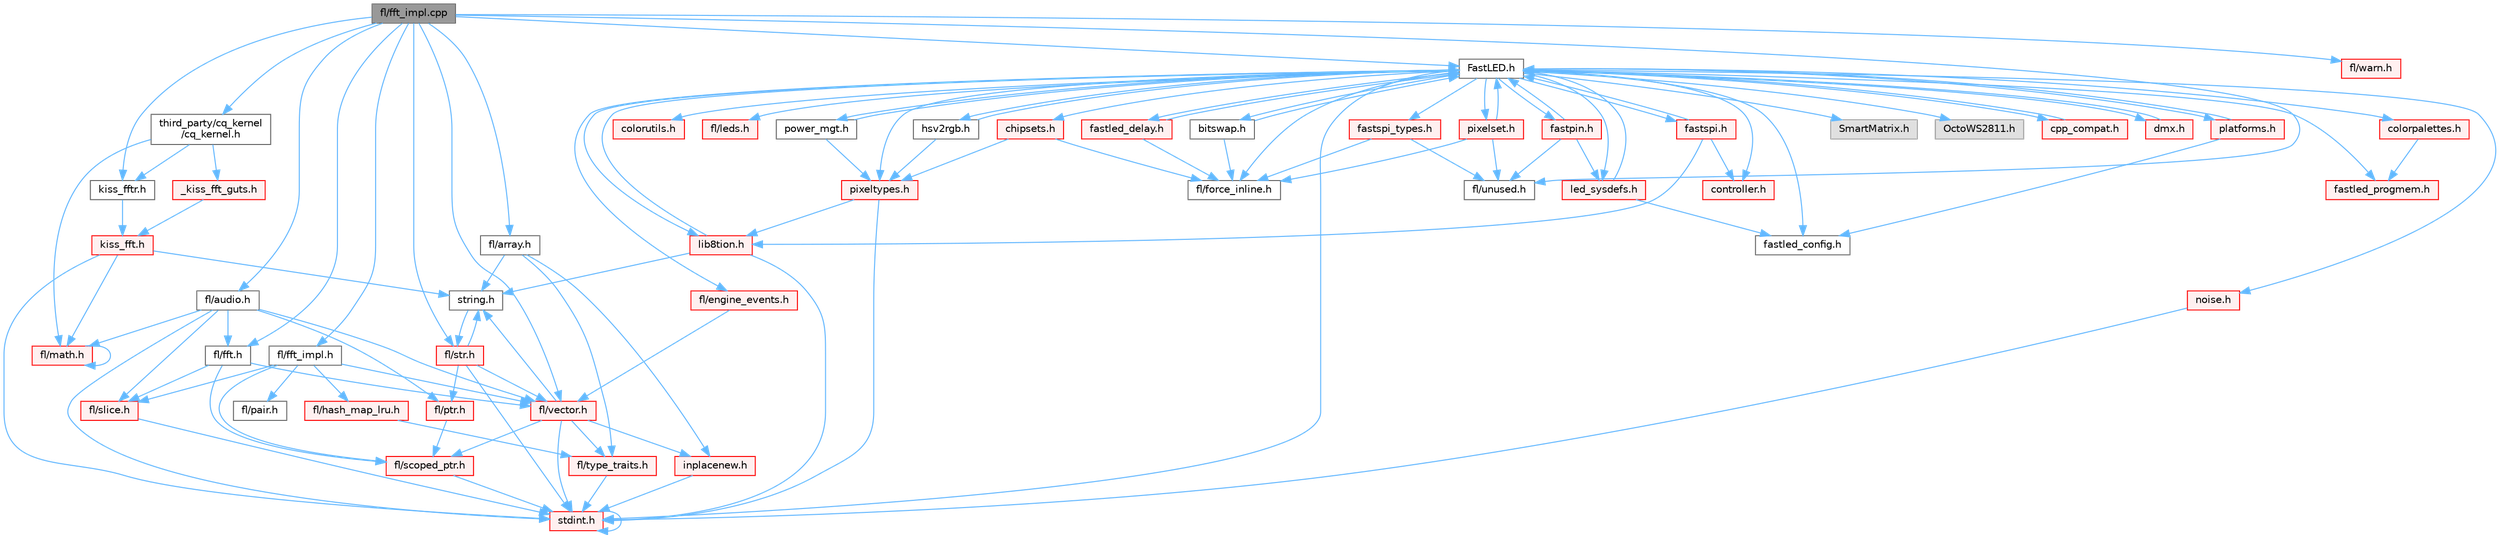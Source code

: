 digraph "fl/fft_impl.cpp"
{
 // INTERACTIVE_SVG=YES
 // LATEX_PDF_SIZE
  bgcolor="transparent";
  edge [fontname=Helvetica,fontsize=10,labelfontname=Helvetica,labelfontsize=10];
  node [fontname=Helvetica,fontsize=10,shape=box,height=0.2,width=0.4];
  Node1 [id="Node000001",label="fl/fft_impl.cpp",height=0.2,width=0.4,color="gray40", fillcolor="grey60", style="filled", fontcolor="black",tooltip=" "];
  Node1 -> Node2 [id="edge1_Node000001_Node000002",color="steelblue1",style="solid",tooltip=" "];
  Node2 [id="Node000002",label="FastLED.h",height=0.2,width=0.4,color="grey40", fillcolor="white", style="filled",URL="$db/d97/_fast_l_e_d_8h.html",tooltip="central include file for FastLED, defines the CFastLED class/object"];
  Node2 -> Node3 [id="edge2_Node000002_Node000003",color="steelblue1",style="solid",tooltip=" "];
  Node3 [id="Node000003",label="stdint.h",height=0.2,width=0.4,color="red", fillcolor="#FFF0F0", style="filled",URL="$df/dd8/stdint_8h.html",tooltip=" "];
  Node3 -> Node3 [id="edge3_Node000003_Node000003",color="steelblue1",style="solid",tooltip=" "];
  Node2 -> Node5 [id="edge4_Node000002_Node000005",color="steelblue1",style="solid",tooltip=" "];
  Node5 [id="Node000005",label="SmartMatrix.h",height=0.2,width=0.4,color="grey60", fillcolor="#E0E0E0", style="filled",tooltip=" "];
  Node2 -> Node6 [id="edge5_Node000002_Node000006",color="steelblue1",style="solid",tooltip=" "];
  Node6 [id="Node000006",label="OctoWS2811.h",height=0.2,width=0.4,color="grey60", fillcolor="#E0E0E0", style="filled",tooltip=" "];
  Node2 -> Node7 [id="edge6_Node000002_Node000007",color="steelblue1",style="solid",tooltip=" "];
  Node7 [id="Node000007",label="fl/force_inline.h",height=0.2,width=0.4,color="grey40", fillcolor="white", style="filled",URL="$d4/d64/force__inline_8h.html",tooltip=" "];
  Node2 -> Node8 [id="edge7_Node000002_Node000008",color="steelblue1",style="solid",tooltip=" "];
  Node8 [id="Node000008",label="cpp_compat.h",height=0.2,width=0.4,color="red", fillcolor="#FFF0F0", style="filled",URL="$d9/d13/cpp__compat_8h.html",tooltip="Compatibility functions based on C++ version."];
  Node8 -> Node2 [id="edge8_Node000008_Node000002",color="steelblue1",style="solid",tooltip=" "];
  Node2 -> Node10 [id="edge9_Node000002_Node000010",color="steelblue1",style="solid",tooltip=" "];
  Node10 [id="Node000010",label="fastled_config.h",height=0.2,width=0.4,color="grey40", fillcolor="white", style="filled",URL="$d5/d11/fastled__config_8h.html",tooltip="Contains definitions that can be used to configure FastLED at compile time."];
  Node2 -> Node11 [id="edge10_Node000002_Node000011",color="steelblue1",style="solid",tooltip=" "];
  Node11 [id="Node000011",label="led_sysdefs.h",height=0.2,width=0.4,color="red", fillcolor="#FFF0F0", style="filled",URL="$d9/d3e/led__sysdefs_8h.html",tooltip="Determines which platform system definitions to include."];
  Node11 -> Node2 [id="edge11_Node000011_Node000002",color="steelblue1",style="solid",tooltip=" "];
  Node11 -> Node10 [id="edge12_Node000011_Node000010",color="steelblue1",style="solid",tooltip=" "];
  Node2 -> Node13 [id="edge13_Node000002_Node000013",color="steelblue1",style="solid",tooltip=" "];
  Node13 [id="Node000013",label="fastled_delay.h",height=0.2,width=0.4,color="red", fillcolor="#FFF0F0", style="filled",URL="$d0/da8/fastled__delay_8h.html",tooltip="Utility functions and classes for managing delay cycles."];
  Node13 -> Node2 [id="edge14_Node000013_Node000002",color="steelblue1",style="solid",tooltip=" "];
  Node13 -> Node7 [id="edge15_Node000013_Node000007",color="steelblue1",style="solid",tooltip=" "];
  Node2 -> Node15 [id="edge16_Node000002_Node000015",color="steelblue1",style="solid",tooltip=" "];
  Node15 [id="Node000015",label="bitswap.h",height=0.2,width=0.4,color="grey40", fillcolor="white", style="filled",URL="$de/ded/bitswap_8h.html",tooltip="Functions for doing a rotation of bits/bytes used by parallel output."];
  Node15 -> Node2 [id="edge17_Node000015_Node000002",color="steelblue1",style="solid",tooltip=" "];
  Node15 -> Node7 [id="edge18_Node000015_Node000007",color="steelblue1",style="solid",tooltip=" "];
  Node2 -> Node16 [id="edge19_Node000002_Node000016",color="steelblue1",style="solid",tooltip=" "];
  Node16 [id="Node000016",label="controller.h",height=0.2,width=0.4,color="red", fillcolor="#FFF0F0", style="filled",URL="$d2/dd9/controller_8h.html",tooltip="deprecated: base definitions used by led controllers for writing out led data"];
  Node2 -> Node68 [id="edge20_Node000002_Node000068",color="steelblue1",style="solid",tooltip=" "];
  Node68 [id="Node000068",label="fastpin.h",height=0.2,width=0.4,color="red", fillcolor="#FFF0F0", style="filled",URL="$db/d65/fastpin_8h.html",tooltip="Class base definitions for defining fast pin access."];
  Node68 -> Node2 [id="edge21_Node000068_Node000002",color="steelblue1",style="solid",tooltip=" "];
  Node68 -> Node11 [id="edge22_Node000068_Node000011",color="steelblue1",style="solid",tooltip=" "];
  Node68 -> Node55 [id="edge23_Node000068_Node000055",color="steelblue1",style="solid",tooltip=" "];
  Node55 [id="Node000055",label="fl/unused.h",height=0.2,width=0.4,color="grey40", fillcolor="white", style="filled",URL="$d8/d4b/unused_8h.html",tooltip=" "];
  Node2 -> Node69 [id="edge24_Node000002_Node000069",color="steelblue1",style="solid",tooltip=" "];
  Node69 [id="Node000069",label="fastspi_types.h",height=0.2,width=0.4,color="red", fillcolor="#FFF0F0", style="filled",URL="$d2/ddb/fastspi__types_8h.html",tooltip="Data types and constants used by SPI interfaces."];
  Node69 -> Node7 [id="edge25_Node000069_Node000007",color="steelblue1",style="solid",tooltip=" "];
  Node69 -> Node55 [id="edge26_Node000069_Node000055",color="steelblue1",style="solid",tooltip=" "];
  Node2 -> Node70 [id="edge27_Node000002_Node000070",color="steelblue1",style="solid",tooltip=" "];
  Node70 [id="Node000070",label="dmx.h",height=0.2,width=0.4,color="red", fillcolor="#FFF0F0", style="filled",URL="$d3/de1/dmx_8h.html",tooltip="Defines the DMX512-based LED controllers."];
  Node70 -> Node2 [id="edge28_Node000070_Node000002",color="steelblue1",style="solid",tooltip=" "];
  Node2 -> Node73 [id="edge29_Node000002_Node000073",color="steelblue1",style="solid",tooltip=" "];
  Node73 [id="Node000073",label="platforms.h",height=0.2,width=0.4,color="red", fillcolor="#FFF0F0", style="filled",URL="$da/dc9/platforms_8h.html",tooltip="Determines which platforms headers to include."];
  Node73 -> Node2 [id="edge30_Node000073_Node000002",color="steelblue1",style="solid",tooltip=" "];
  Node73 -> Node10 [id="edge31_Node000073_Node000010",color="steelblue1",style="solid",tooltip=" "];
  Node2 -> Node75 [id="edge32_Node000002_Node000075",color="steelblue1",style="solid",tooltip=" "];
  Node75 [id="Node000075",label="fastled_progmem.h",height=0.2,width=0.4,color="red", fillcolor="#FFF0F0", style="filled",URL="$df/dab/fastled__progmem_8h.html",tooltip="Wrapper definitions to allow seamless use of PROGMEM in environments that have it."];
  Node2 -> Node19 [id="edge33_Node000002_Node000019",color="steelblue1",style="solid",tooltip=" "];
  Node19 [id="Node000019",label="lib8tion.h",height=0.2,width=0.4,color="red", fillcolor="#FFF0F0", style="filled",URL="$df/da5/lib8tion_8h.html",tooltip="Fast, efficient 8-bit math functions specifically designed for high-performance LED programming."];
  Node19 -> Node2 [id="edge34_Node000019_Node000002",color="steelblue1",style="solid",tooltip=" "];
  Node19 -> Node3 [id="edge35_Node000019_Node000003",color="steelblue1",style="solid",tooltip=" "];
  Node19 -> Node24 [id="edge36_Node000019_Node000024",color="steelblue1",style="solid",tooltip=" "];
  Node24 [id="Node000024",label="string.h",height=0.2,width=0.4,color="grey40", fillcolor="white", style="filled",URL="$da/d66/string_8h.html",tooltip=" "];
  Node24 -> Node25 [id="edge37_Node000024_Node000025",color="steelblue1",style="solid",tooltip=" "];
  Node25 [id="Node000025",label="fl/str.h",height=0.2,width=0.4,color="red", fillcolor="#FFF0F0", style="filled",URL="$d1/d93/str_8h.html",tooltip=" "];
  Node25 -> Node3 [id="edge38_Node000025_Node000003",color="steelblue1",style="solid",tooltip=" "];
  Node25 -> Node24 [id="edge39_Node000025_Node000024",color="steelblue1",style="solid",tooltip=" "];
  Node25 -> Node31 [id="edge40_Node000025_Node000031",color="steelblue1",style="solid",tooltip=" "];
  Node31 [id="Node000031",label="fl/ptr.h",height=0.2,width=0.4,color="red", fillcolor="#FFF0F0", style="filled",URL="$dd/d98/ptr_8h.html",tooltip=" "];
  Node31 -> Node32 [id="edge41_Node000031_Node000032",color="steelblue1",style="solid",tooltip=" "];
  Node32 [id="Node000032",label="fl/scoped_ptr.h",height=0.2,width=0.4,color="red", fillcolor="#FFF0F0", style="filled",URL="$d0/d44/scoped__ptr_8h.html",tooltip=" "];
  Node32 -> Node3 [id="edge42_Node000032_Node000003",color="steelblue1",style="solid",tooltip=" "];
  Node25 -> Node35 [id="edge43_Node000025_Node000035",color="steelblue1",style="solid",tooltip=" "];
  Node35 [id="Node000035",label="fl/vector.h",height=0.2,width=0.4,color="red", fillcolor="#FFF0F0", style="filled",URL="$d6/d68/vector_8h.html",tooltip=" "];
  Node35 -> Node3 [id="edge44_Node000035_Node000003",color="steelblue1",style="solid",tooltip=" "];
  Node35 -> Node24 [id="edge45_Node000035_Node000024",color="steelblue1",style="solid",tooltip=" "];
  Node35 -> Node32 [id="edge46_Node000035_Node000032",color="steelblue1",style="solid",tooltip=" "];
  Node35 -> Node34 [id="edge47_Node000035_Node000034",color="steelblue1",style="solid",tooltip=" "];
  Node34 [id="Node000034",label="fl/type_traits.h",height=0.2,width=0.4,color="red", fillcolor="#FFF0F0", style="filled",URL="$df/d63/type__traits_8h.html",tooltip=" "];
  Node34 -> Node3 [id="edge48_Node000034_Node000003",color="steelblue1",style="solid",tooltip=" "];
  Node35 -> Node38 [id="edge49_Node000035_Node000038",color="steelblue1",style="solid",tooltip=" "];
  Node38 [id="Node000038",label="inplacenew.h",height=0.2,width=0.4,color="red", fillcolor="#FFF0F0", style="filled",URL="$db/d36/inplacenew_8h.html",tooltip=" "];
  Node38 -> Node3 [id="edge50_Node000038_Node000003",color="steelblue1",style="solid",tooltip=" "];
  Node2 -> Node18 [id="edge51_Node000002_Node000018",color="steelblue1",style="solid",tooltip=" "];
  Node18 [id="Node000018",label="pixeltypes.h",height=0.2,width=0.4,color="red", fillcolor="#FFF0F0", style="filled",URL="$d2/dba/pixeltypes_8h.html",tooltip="Includes defintions for RGB and HSV pixels."];
  Node18 -> Node3 [id="edge52_Node000018_Node000003",color="steelblue1",style="solid",tooltip=" "];
  Node18 -> Node19 [id="edge53_Node000018_Node000019",color="steelblue1",style="solid",tooltip=" "];
  Node2 -> Node76 [id="edge54_Node000002_Node000076",color="steelblue1",style="solid",tooltip=" "];
  Node76 [id="Node000076",label="hsv2rgb.h",height=0.2,width=0.4,color="grey40", fillcolor="white", style="filled",URL="$de/d9a/hsv2rgb_8h.html",tooltip="Functions to convert from the HSV colorspace to the RGB colorspace."];
  Node76 -> Node2 [id="edge55_Node000076_Node000002",color="steelblue1",style="solid",tooltip=" "];
  Node76 -> Node18 [id="edge56_Node000076_Node000018",color="steelblue1",style="solid",tooltip=" "];
  Node2 -> Node77 [id="edge57_Node000002_Node000077",color="steelblue1",style="solid",tooltip=" "];
  Node77 [id="Node000077",label="colorutils.h",height=0.2,width=0.4,color="red", fillcolor="#FFF0F0", style="filled",URL="$d1/dfb/colorutils_8h.html",tooltip=" "];
  Node2 -> Node83 [id="edge58_Node000002_Node000083",color="steelblue1",style="solid",tooltip=" "];
  Node83 [id="Node000083",label="pixelset.h",height=0.2,width=0.4,color="red", fillcolor="#FFF0F0", style="filled",URL="$d4/d46/pixelset_8h.html",tooltip="Declares classes for managing logical groups of LEDs."];
  Node83 -> Node7 [id="edge59_Node000083_Node000007",color="steelblue1",style="solid",tooltip=" "];
  Node83 -> Node55 [id="edge60_Node000083_Node000055",color="steelblue1",style="solid",tooltip=" "];
  Node83 -> Node2 [id="edge61_Node000083_Node000002",color="steelblue1",style="solid",tooltip=" "];
  Node2 -> Node85 [id="edge62_Node000002_Node000085",color="steelblue1",style="solid",tooltip=" "];
  Node85 [id="Node000085",label="colorpalettes.h",height=0.2,width=0.4,color="red", fillcolor="#FFF0F0", style="filled",URL="$dc/dcc/colorpalettes_8h.html",tooltip="Declarations for the predefined color palettes supplied by FastLED."];
  Node85 -> Node75 [id="edge63_Node000085_Node000075",color="steelblue1",style="solid",tooltip=" "];
  Node2 -> Node86 [id="edge64_Node000002_Node000086",color="steelblue1",style="solid",tooltip=" "];
  Node86 [id="Node000086",label="noise.h",height=0.2,width=0.4,color="red", fillcolor="#FFF0F0", style="filled",URL="$d1/d31/noise_8h.html",tooltip="Functions to generate and fill arrays with noise."];
  Node86 -> Node3 [id="edge65_Node000086_Node000003",color="steelblue1",style="solid",tooltip=" "];
  Node2 -> Node87 [id="edge66_Node000002_Node000087",color="steelblue1",style="solid",tooltip=" "];
  Node87 [id="Node000087",label="power_mgt.h",height=0.2,width=0.4,color="grey40", fillcolor="white", style="filled",URL="$dc/d5b/power__mgt_8h.html",tooltip="Functions to limit the power used by FastLED."];
  Node87 -> Node2 [id="edge67_Node000087_Node000002",color="steelblue1",style="solid",tooltip=" "];
  Node87 -> Node18 [id="edge68_Node000087_Node000018",color="steelblue1",style="solid",tooltip=" "];
  Node2 -> Node88 [id="edge69_Node000002_Node000088",color="steelblue1",style="solid",tooltip=" "];
  Node88 [id="Node000088",label="fastspi.h",height=0.2,width=0.4,color="red", fillcolor="#FFF0F0", style="filled",URL="$d6/ddc/fastspi_8h.html",tooltip="Serial peripheral interface (SPI) definitions per platform."];
  Node88 -> Node2 [id="edge70_Node000088_Node000002",color="steelblue1",style="solid",tooltip=" "];
  Node88 -> Node16 [id="edge71_Node000088_Node000016",color="steelblue1",style="solid",tooltip=" "];
  Node88 -> Node19 [id="edge72_Node000088_Node000019",color="steelblue1",style="solid",tooltip=" "];
  Node2 -> Node90 [id="edge73_Node000002_Node000090",color="steelblue1",style="solid",tooltip=" "];
  Node90 [id="Node000090",label="chipsets.h",height=0.2,width=0.4,color="red", fillcolor="#FFF0F0", style="filled",URL="$db/d66/chipsets_8h.html",tooltip="Contains the bulk of the definitions for the various LED chipsets supported."];
  Node90 -> Node18 [id="edge74_Node000090_Node000018",color="steelblue1",style="solid",tooltip=" "];
  Node90 -> Node7 [id="edge75_Node000090_Node000007",color="steelblue1",style="solid",tooltip=" "];
  Node2 -> Node56 [id="edge76_Node000002_Node000056",color="steelblue1",style="solid",tooltip=" "];
  Node56 [id="Node000056",label="fl/engine_events.h",height=0.2,width=0.4,color="red", fillcolor="#FFF0F0", style="filled",URL="$db/dc0/engine__events_8h.html",tooltip=" "];
  Node56 -> Node35 [id="edge77_Node000056_Node000035",color="steelblue1",style="solid",tooltip=" "];
  Node2 -> Node91 [id="edge78_Node000002_Node000091",color="steelblue1",style="solid",tooltip=" "];
  Node91 [id="Node000091",label="fl/leds.h",height=0.2,width=0.4,color="red", fillcolor="#FFF0F0", style="filled",URL="$da/d78/leds_8h.html",tooltip=" "];
  Node1 -> Node92 [id="edge79_Node000001_Node000092",color="steelblue1",style="solid",tooltip=" "];
  Node92 [id="Node000092",label="third_party/cq_kernel\l/cq_kernel.h",height=0.2,width=0.4,color="grey40", fillcolor="white", style="filled",URL="$d1/dda/cq__kernel_8h.html",tooltip=" "];
  Node92 -> Node27 [id="edge80_Node000092_Node000027",color="steelblue1",style="solid",tooltip=" "];
  Node27 [id="Node000027",label="fl/math.h",height=0.2,width=0.4,color="red", fillcolor="#FFF0F0", style="filled",URL="$df/db1/math_8h.html",tooltip=" "];
  Node27 -> Node27 [id="edge81_Node000027_Node000027",color="steelblue1",style="solid",tooltip=" "];
  Node92 -> Node93 [id="edge82_Node000092_Node000093",color="steelblue1",style="solid",tooltip=" "];
  Node93 [id="Node000093",label="_kiss_fft_guts.h",height=0.2,width=0.4,color="red", fillcolor="#FFF0F0", style="filled",URL="$d3/d74/__kiss__fft__guts_8h.html",tooltip=" "];
  Node93 -> Node94 [id="edge83_Node000093_Node000094",color="steelblue1",style="solid",tooltip=" "];
  Node94 [id="Node000094",label="kiss_fft.h",height=0.2,width=0.4,color="red", fillcolor="#FFF0F0", style="filled",URL="$d0/dc9/kiss__fft_8h.html",tooltip=" "];
  Node94 -> Node3 [id="edge84_Node000094_Node000003",color="steelblue1",style="solid",tooltip=" "];
  Node94 -> Node27 [id="edge85_Node000094_Node000027",color="steelblue1",style="solid",tooltip=" "];
  Node94 -> Node24 [id="edge86_Node000094_Node000024",color="steelblue1",style="solid",tooltip=" "];
  Node92 -> Node98 [id="edge87_Node000092_Node000098",color="steelblue1",style="solid",tooltip=" "];
  Node98 [id="Node000098",label="kiss_fftr.h",height=0.2,width=0.4,color="grey40", fillcolor="white", style="filled",URL="$dc/da7/kiss__fftr_8h.html",tooltip=" "];
  Node98 -> Node94 [id="edge88_Node000098_Node000094",color="steelblue1",style="solid",tooltip=" "];
  Node1 -> Node98 [id="edge89_Node000001_Node000098",color="steelblue1",style="solid",tooltip=" "];
  Node1 -> Node99 [id="edge90_Node000001_Node000099",color="steelblue1",style="solid",tooltip=" "];
  Node99 [id="Node000099",label="fl/array.h",height=0.2,width=0.4,color="grey40", fillcolor="white", style="filled",URL="$db/d63/array_8h.html",tooltip=" "];
  Node99 -> Node24 [id="edge91_Node000099_Node000024",color="steelblue1",style="solid",tooltip=" "];
  Node99 -> Node38 [id="edge92_Node000099_Node000038",color="steelblue1",style="solid",tooltip=" "];
  Node99 -> Node34 [id="edge93_Node000099_Node000034",color="steelblue1",style="solid",tooltip=" "];
  Node1 -> Node100 [id="edge94_Node000001_Node000100",color="steelblue1",style="solid",tooltip=" "];
  Node100 [id="Node000100",label="fl/audio.h",height=0.2,width=0.4,color="grey40", fillcolor="white", style="filled",URL="$da/d09/audio_8h.html",tooltip=" "];
  Node100 -> Node101 [id="edge95_Node000100_Node000101",color="steelblue1",style="solid",tooltip=" "];
  Node101 [id="Node000101",label="fl/fft.h",height=0.2,width=0.4,color="grey40", fillcolor="white", style="filled",URL="$d7/d76/fft_8h.html",tooltip=" "];
  Node101 -> Node32 [id="edge96_Node000101_Node000032",color="steelblue1",style="solid",tooltip=" "];
  Node101 -> Node102 [id="edge97_Node000101_Node000102",color="steelblue1",style="solid",tooltip=" "];
  Node102 [id="Node000102",label="fl/slice.h",height=0.2,width=0.4,color="red", fillcolor="#FFF0F0", style="filled",URL="$d0/d48/slice_8h.html",tooltip=" "];
  Node102 -> Node3 [id="edge98_Node000102_Node000003",color="steelblue1",style="solid",tooltip=" "];
  Node101 -> Node35 [id="edge99_Node000101_Node000035",color="steelblue1",style="solid",tooltip=" "];
  Node100 -> Node27 [id="edge100_Node000100_Node000027",color="steelblue1",style="solid",tooltip=" "];
  Node100 -> Node31 [id="edge101_Node000100_Node000031",color="steelblue1",style="solid",tooltip=" "];
  Node100 -> Node102 [id="edge102_Node000100_Node000102",color="steelblue1",style="solid",tooltip=" "];
  Node100 -> Node35 [id="edge103_Node000100_Node000035",color="steelblue1",style="solid",tooltip=" "];
  Node100 -> Node3 [id="edge104_Node000100_Node000003",color="steelblue1",style="solid",tooltip=" "];
  Node1 -> Node101 [id="edge105_Node000001_Node000101",color="steelblue1",style="solid",tooltip=" "];
  Node1 -> Node103 [id="edge106_Node000001_Node000103",color="steelblue1",style="solid",tooltip=" "];
  Node103 [id="Node000103",label="fl/fft_impl.h",height=0.2,width=0.4,color="grey40", fillcolor="white", style="filled",URL="$df/d73/fft__impl_8h.html",tooltip=" "];
  Node103 -> Node104 [id="edge107_Node000103_Node000104",color="steelblue1",style="solid",tooltip=" "];
  Node104 [id="Node000104",label="fl/hash_map_lru.h",height=0.2,width=0.4,color="red", fillcolor="#FFF0F0", style="filled",URL="$dd/d0c/hash__map__lru_8h.html",tooltip=" "];
  Node104 -> Node34 [id="edge108_Node000104_Node000034",color="steelblue1",style="solid",tooltip=" "];
  Node103 -> Node63 [id="edge109_Node000103_Node000063",color="steelblue1",style="solid",tooltip=" "];
  Node63 [id="Node000063",label="fl/pair.h",height=0.2,width=0.4,color="grey40", fillcolor="white", style="filled",URL="$d3/d41/pair_8h.html",tooltip=" "];
  Node103 -> Node32 [id="edge110_Node000103_Node000032",color="steelblue1",style="solid",tooltip=" "];
  Node103 -> Node102 [id="edge111_Node000103_Node000102",color="steelblue1",style="solid",tooltip=" "];
  Node103 -> Node35 [id="edge112_Node000103_Node000035",color="steelblue1",style="solid",tooltip=" "];
  Node1 -> Node25 [id="edge113_Node000001_Node000025",color="steelblue1",style="solid",tooltip=" "];
  Node1 -> Node55 [id="edge114_Node000001_Node000055",color="steelblue1",style="solid",tooltip=" "];
  Node1 -> Node35 [id="edge115_Node000001_Node000035",color="steelblue1",style="solid",tooltip=" "];
  Node1 -> Node111 [id="edge116_Node000001_Node000111",color="steelblue1",style="solid",tooltip=" "];
  Node111 [id="Node000111",label="fl/warn.h",height=0.2,width=0.4,color="red", fillcolor="#FFF0F0", style="filled",URL="$de/d77/warn_8h.html",tooltip=" "];
}
